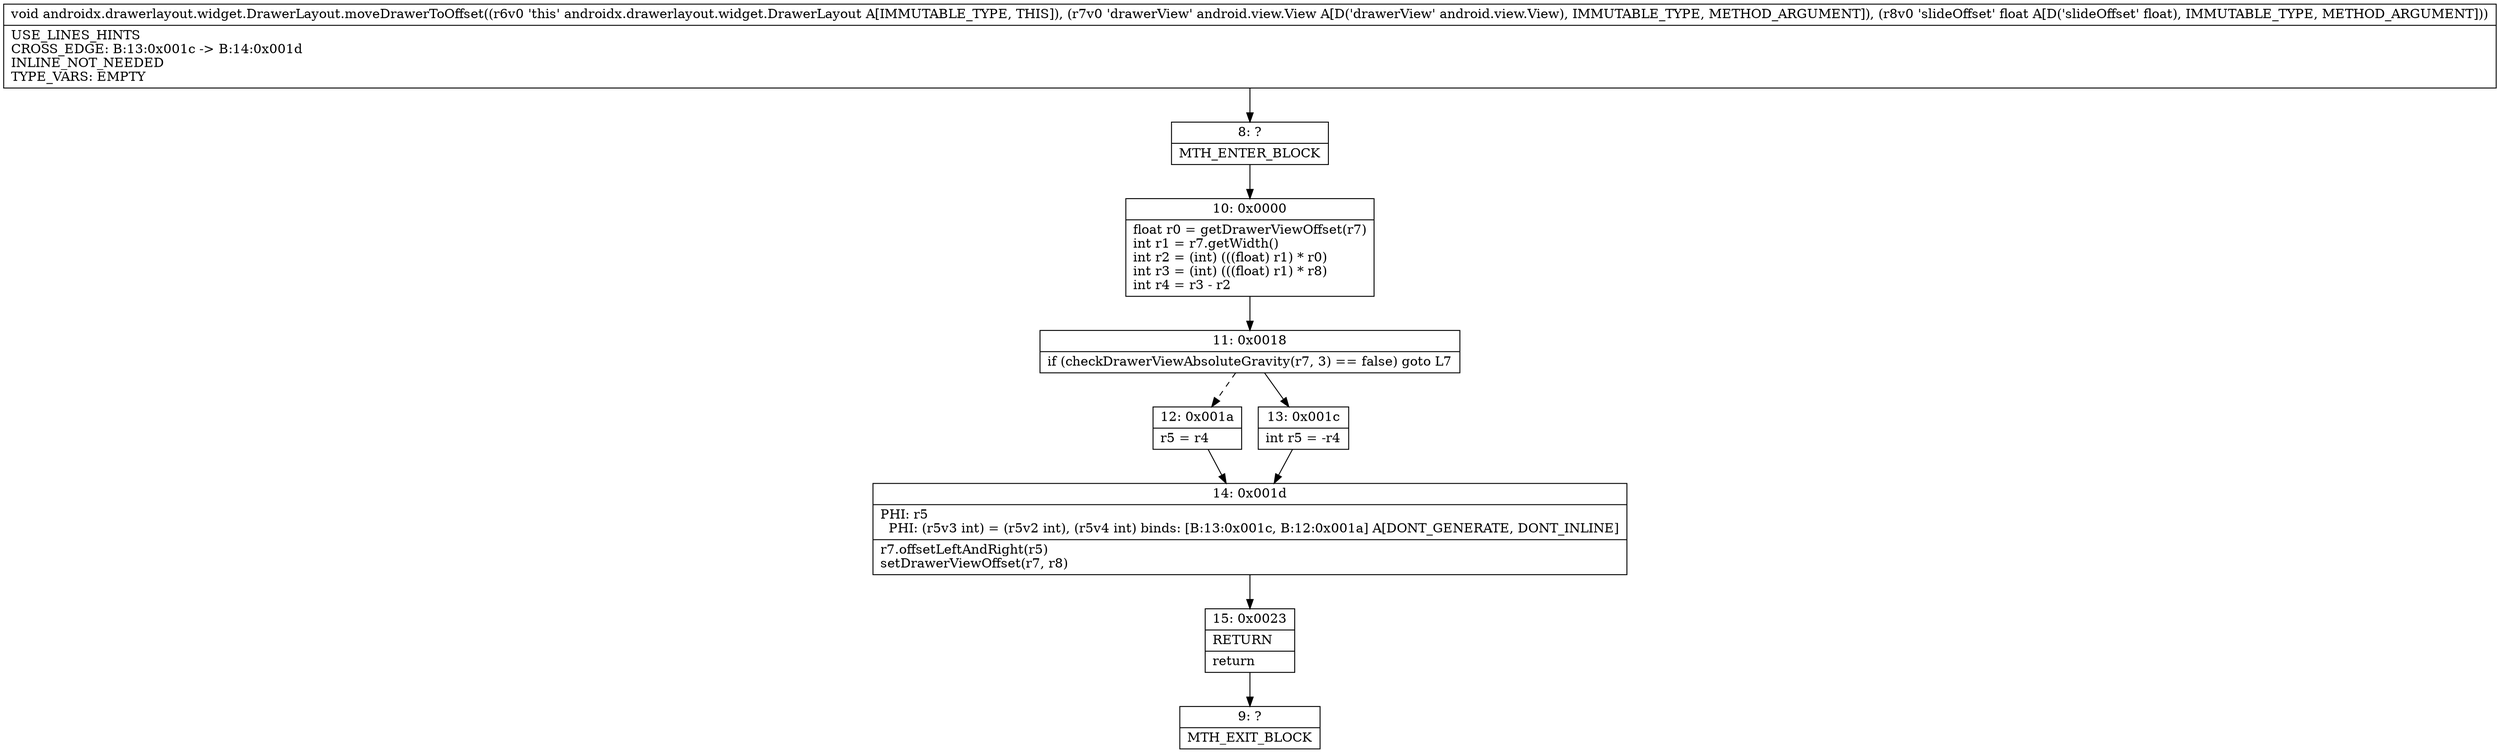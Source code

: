 digraph "CFG forandroidx.drawerlayout.widget.DrawerLayout.moveDrawerToOffset(Landroid\/view\/View;F)V" {
Node_8 [shape=record,label="{8\:\ ?|MTH_ENTER_BLOCK\l}"];
Node_10 [shape=record,label="{10\:\ 0x0000|float r0 = getDrawerViewOffset(r7)\lint r1 = r7.getWidth()\lint r2 = (int) (((float) r1) * r0)\lint r3 = (int) (((float) r1) * r8)\lint r4 = r3 \- r2\l}"];
Node_11 [shape=record,label="{11\:\ 0x0018|if (checkDrawerViewAbsoluteGravity(r7, 3) == false) goto L7\l}"];
Node_12 [shape=record,label="{12\:\ 0x001a|r5 = r4\l}"];
Node_14 [shape=record,label="{14\:\ 0x001d|PHI: r5 \l  PHI: (r5v3 int) = (r5v2 int), (r5v4 int) binds: [B:13:0x001c, B:12:0x001a] A[DONT_GENERATE, DONT_INLINE]\l|r7.offsetLeftAndRight(r5)\lsetDrawerViewOffset(r7, r8)\l}"];
Node_15 [shape=record,label="{15\:\ 0x0023|RETURN\l|return\l}"];
Node_9 [shape=record,label="{9\:\ ?|MTH_EXIT_BLOCK\l}"];
Node_13 [shape=record,label="{13\:\ 0x001c|int r5 = \-r4\l}"];
MethodNode[shape=record,label="{void androidx.drawerlayout.widget.DrawerLayout.moveDrawerToOffset((r6v0 'this' androidx.drawerlayout.widget.DrawerLayout A[IMMUTABLE_TYPE, THIS]), (r7v0 'drawerView' android.view.View A[D('drawerView' android.view.View), IMMUTABLE_TYPE, METHOD_ARGUMENT]), (r8v0 'slideOffset' float A[D('slideOffset' float), IMMUTABLE_TYPE, METHOD_ARGUMENT]))  | USE_LINES_HINTS\lCROSS_EDGE: B:13:0x001c \-\> B:14:0x001d\lINLINE_NOT_NEEDED\lTYPE_VARS: EMPTY\l}"];
MethodNode -> Node_8;Node_8 -> Node_10;
Node_10 -> Node_11;
Node_11 -> Node_12[style=dashed];
Node_11 -> Node_13;
Node_12 -> Node_14;
Node_14 -> Node_15;
Node_15 -> Node_9;
Node_13 -> Node_14;
}

